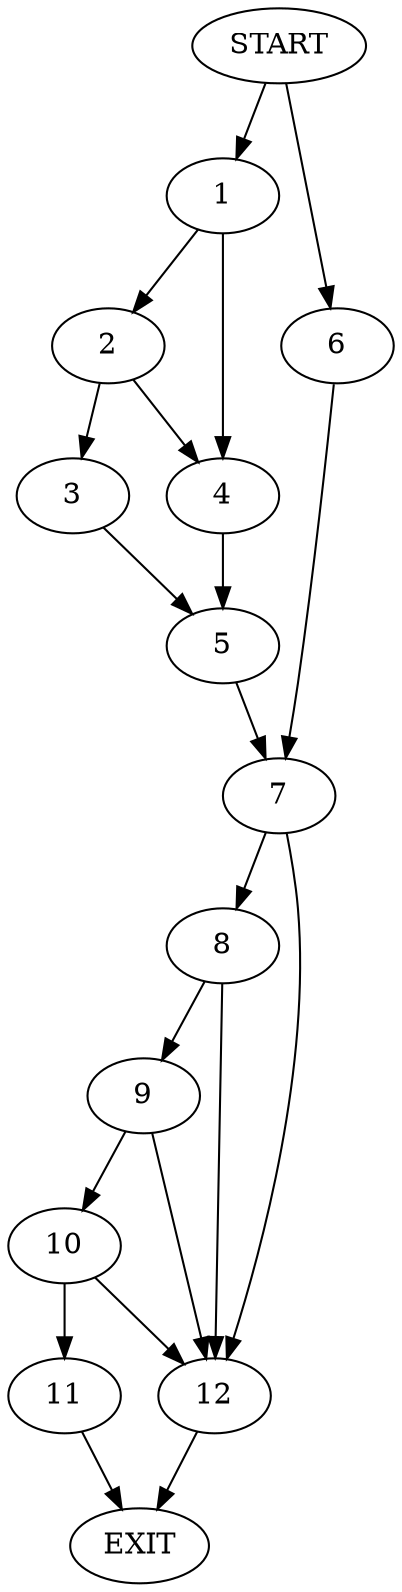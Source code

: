 digraph { 
0 [label="START"];
1;
2;
3;
4;
5;
6;
7;
8;
9;
10;
11;
12;
13[label="EXIT"];
0 -> 1;
0 -> 6;
1 -> 2;
1 -> 4;
2 -> 3;
2 -> 4;
3 -> 5;
4 -> 5;
5 -> 7;
6 -> 7;
7 -> 8;
7 -> 12;
8 -> 9;
8 -> 12;
9 -> 10;
9 -> 12;
10 -> 11;
10 -> 12;
11 -> 13;
12 -> 13;
}